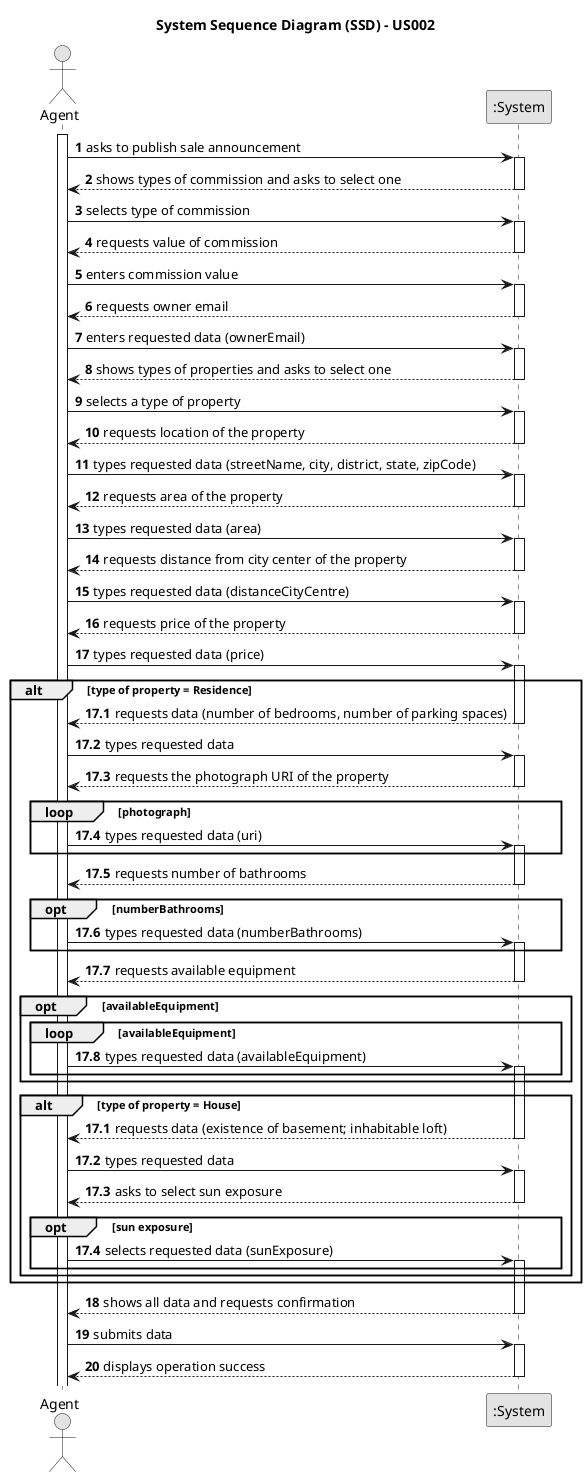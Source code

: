 @startuml
skinparam monochrome true
skinparam packageStyle rectangle
skinparam shadowing false

title System Sequence Diagram (SSD) - US002

autonumber

actor "Agent" as Employee
participant ":System" as System

activate Employee

    Employee -> System : asks to publish sale announcement
    activate System

      System --> Employee : shows types of commission and asks to select one
    deactivate System

    Employee -> System : selects type of commission
    activate System

    System --> Employee : requests value of commission
    deactivate System

    Employee -> System : enters commission value
    activate System

    System --> Employee : requests owner email
    deactivate System

    Employee -> System : enters requested data (ownerEmail)
    activate System

    System --> Employee : shows types of properties and asks to select one
    deactivate System

    Employee -> System : selects a type of property
    activate System

    System --> Employee : requests location of the property
    deactivate System

    Employee -> System : types requested data (streetName, city, district, state, zipCode)
    activate System

    System --> Employee : requests area of the property
    deactivate System

    Employee -> System : types requested data (area)
    activate System

    System --> Employee : requests distance from city center of the property
    deactivate System

    Employee -> System : types requested data (distanceCityCentre)
    activate System

    System --> Employee : requests price of the property
    deactivate System

    Employee -> System : types requested data (price)
    activate System


    alt type of property = Residence

     autonumber 17.1
        System --> Employee : requests data (number of bedrooms, number of parking spaces)
        deactivate System

        Employee -> System : types requested data
        activate System

        System --> Employee : requests the photograph URI of the property
        deactivate System

            loop photograph
            Employee -> System : types requested data (uri)
            activate System
            end loop


        System --> Employee : requests number of bathrooms
        deactivate System

            opt numberBathrooms
            Employee -> System : types requested data (numberBathrooms)
            activate System
            end opt

        System --> Employee : requests available equipment
        deactivate System

            opt availableEquipment
                loop availableEquipment
                Employee -> System : types requested data (availableEquipment)
                activate System
                end loop
            end opt

        alt type of property = House

        autonumber 17.1
        System --> Employee : requests data (existence of basement; inhabitable loft)
        deactivate System

        Employee -> System : types requested data
        activate System

        System --> Employee : asks to select sun exposure
        deactivate System

            opt sun exposure
            Employee -> System : selects requested data (sunExposure)
            activate System
            end opt

        end alt

    end alt
    autonumber 18
        System --> Employee : shows all data and requests confirmation
    deactivate System

    Employee -> System : submits data
    activate System

        System --> Employee : displays operation success
    deactivate System

@enduml